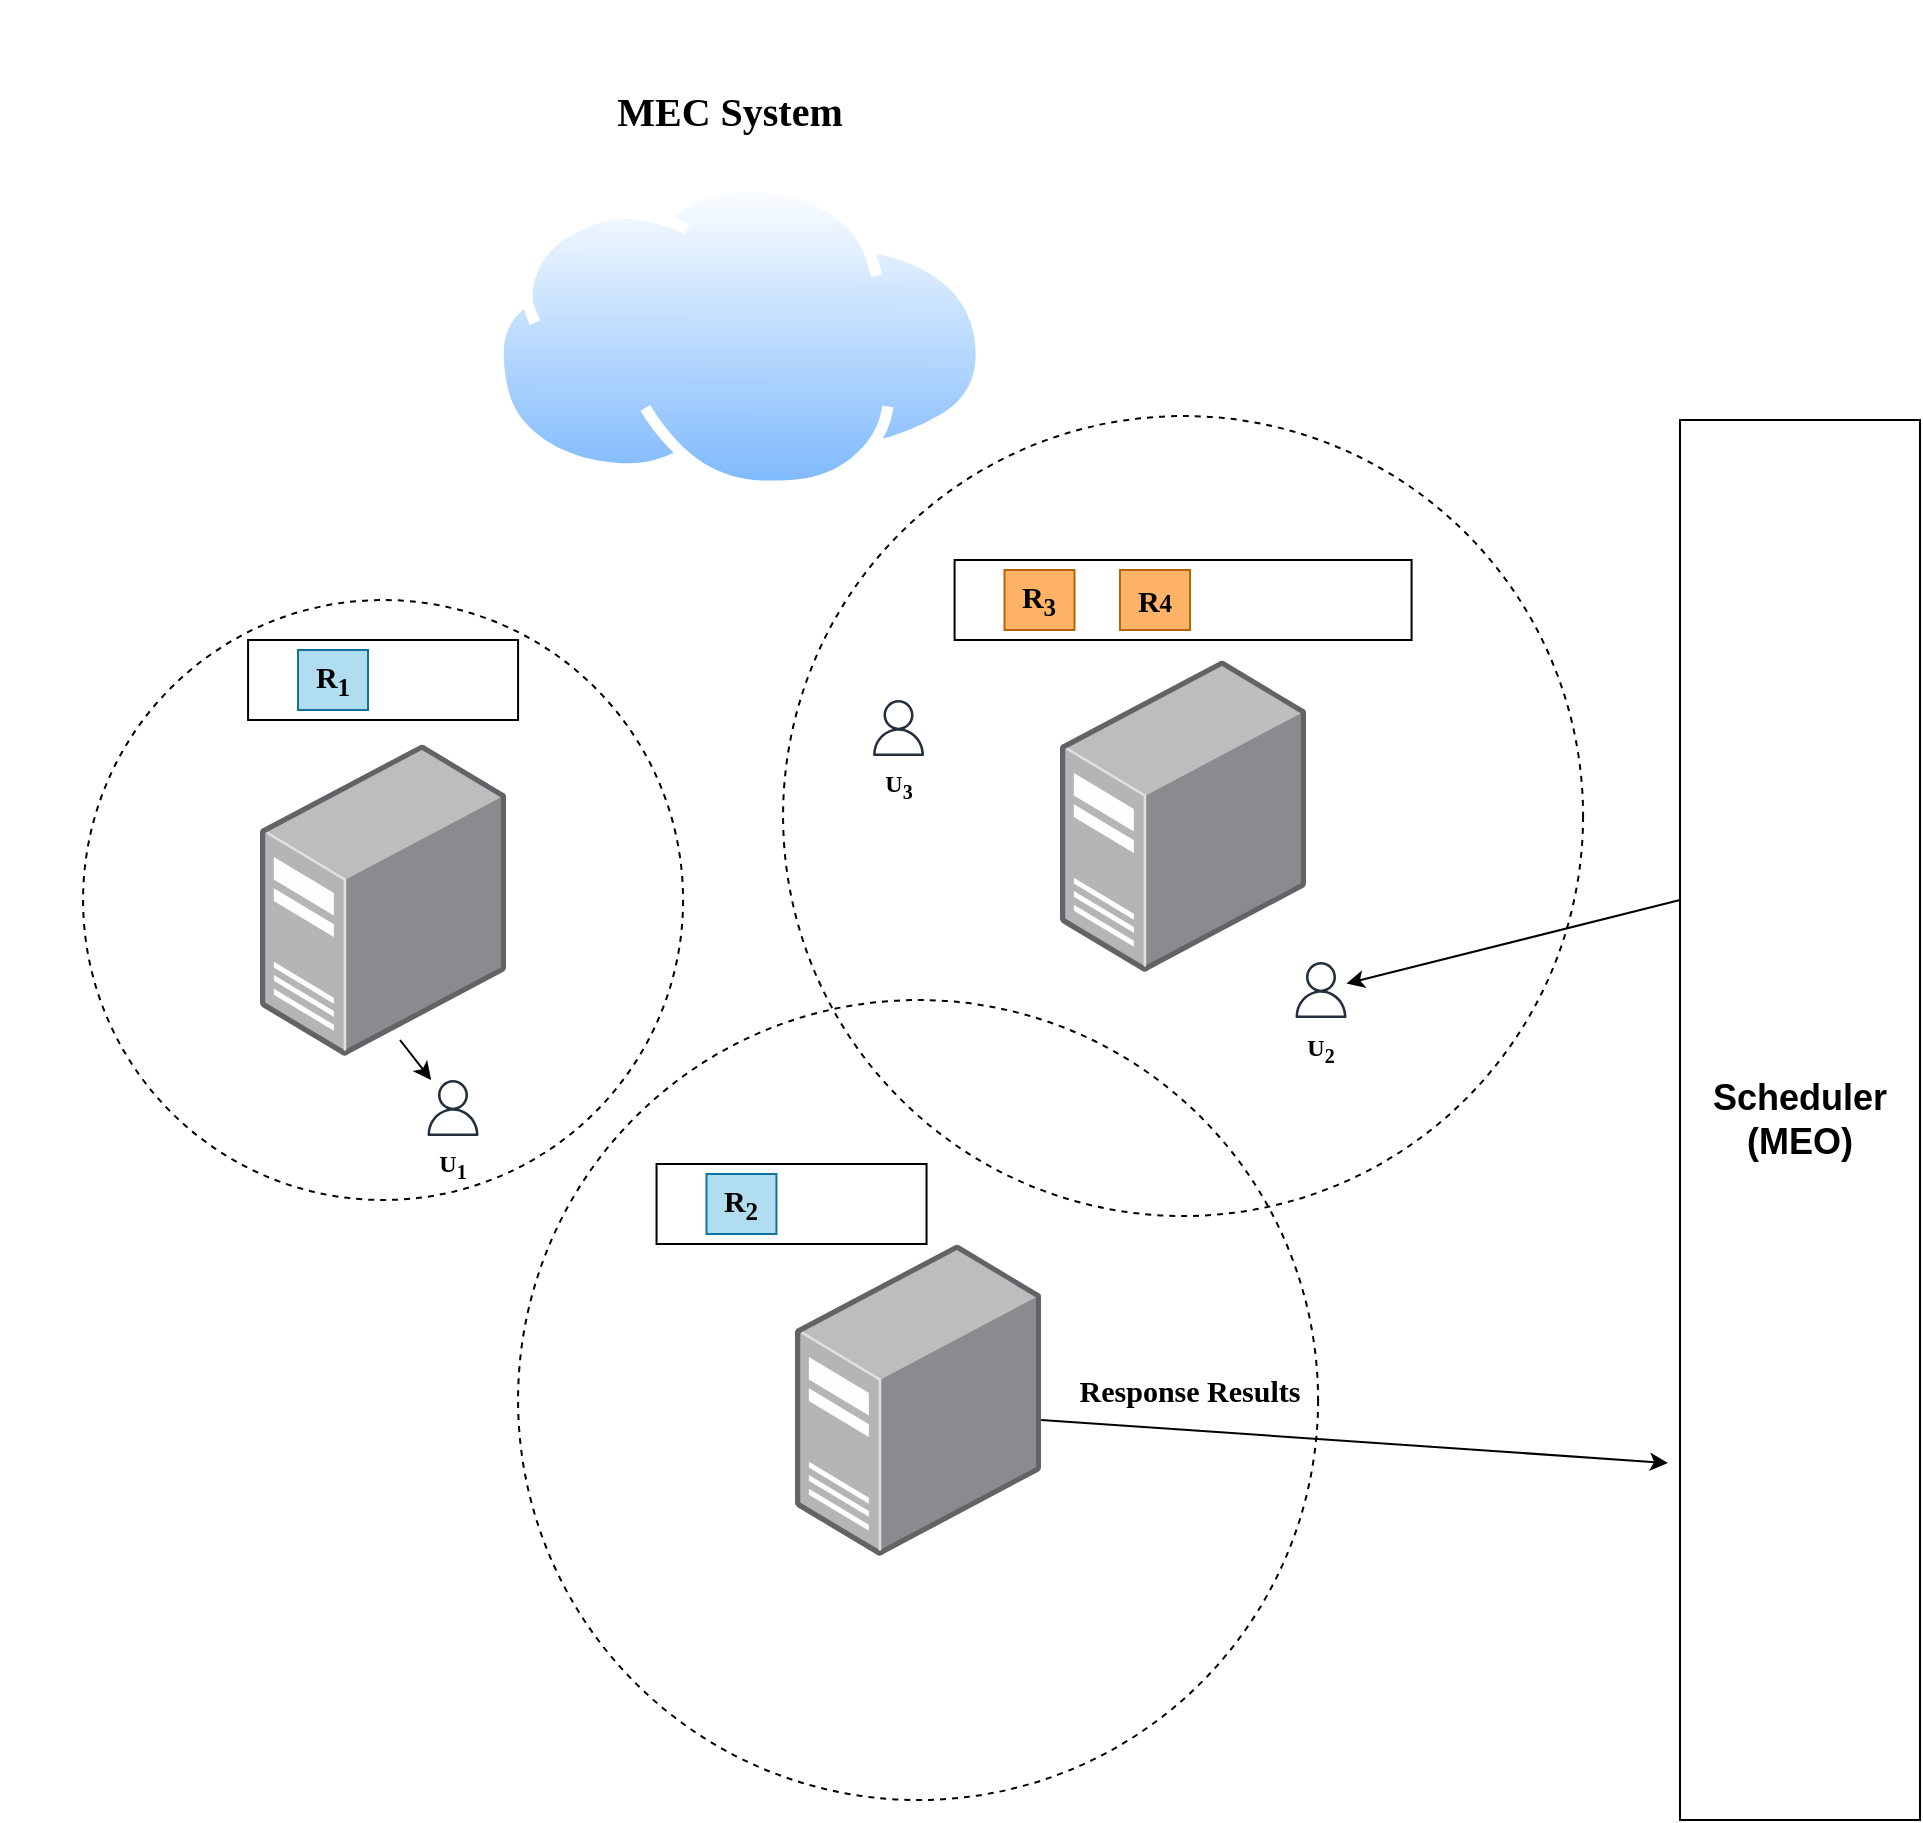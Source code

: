 <mxfile version="24.5.4" type="github">
  <diagram name="第 1 页" id="JoeD6NzNSS_i4DSreLfH">
    <mxGraphModel dx="3733" dy="1153" grid="1" gridSize="10" guides="1" tooltips="1" connect="1" arrows="1" fold="1" page="1" pageScale="1" pageWidth="827" pageHeight="1169" math="0" shadow="0">
      <root>
        <mxCell id="0" />
        <mxCell id="1" parent="0" />
        <mxCell id="8uZlXo2zn4zUqa4FPAqo-14" value="" style="group" parent="1" vertex="1" connectable="0">
          <mxGeometry x="-260" y="260" width="791.54" height="810" as="geometry" />
        </mxCell>
        <mxCell id="dlywzHCYDAKwAIvzZoa1-22" value="" style="ellipse;whiteSpace=wrap;html=1;aspect=fixed;fillColor=none;dashed=1;" vertex="1" parent="8uZlXo2zn4zUqa4FPAqo-14">
          <mxGeometry x="391.54" y="118" width="400" height="400" as="geometry" />
        </mxCell>
        <mxCell id="dlywzHCYDAKwAIvzZoa1-7" value="" style="ellipse;whiteSpace=wrap;html=1;aspect=fixed;fillColor=none;dashed=1;" vertex="1" parent="8uZlXo2zn4zUqa4FPAqo-14">
          <mxGeometry x="259.04" y="410" width="400" height="400" as="geometry" />
        </mxCell>
        <mxCell id="dlywzHCYDAKwAIvzZoa1-2" value="" style="ellipse;whiteSpace=wrap;html=1;aspect=fixed;fillColor=none;dashed=1;" vertex="1" parent="8uZlXo2zn4zUqa4FPAqo-14">
          <mxGeometry x="41.54" y="210" width="300" height="300" as="geometry" />
        </mxCell>
        <mxCell id="8uZlXo2zn4zUqa4FPAqo-18" value="" style="image;points=[];aspect=fixed;html=1;align=center;shadow=0;dashed=0;image=img/lib/allied_telesis/computer_and_terminals/Server_Desktop.svg;" parent="8uZlXo2zn4zUqa4FPAqo-14" vertex="1">
          <mxGeometry x="130.001" y="282.0" width="123.068" height="156" as="geometry" />
        </mxCell>
        <mxCell id="8uZlXo2zn4zUqa4FPAqo-20" value="" style="image;points=[];aspect=fixed;html=1;align=center;shadow=0;dashed=0;image=img/lib/allied_telesis/computer_and_terminals/Server_Desktop.svg;" parent="8uZlXo2zn4zUqa4FPAqo-14" vertex="1">
          <mxGeometry x="530.002" y="240.0" width="123.068" height="156" as="geometry" />
        </mxCell>
        <mxCell id="8uZlXo2zn4zUqa4FPAqo-19" value="" style="image;points=[];aspect=fixed;html=1;align=center;shadow=0;dashed=0;image=img/lib/allied_telesis/computer_and_terminals/Server_Desktop.svg;" parent="8uZlXo2zn4zUqa4FPAqo-14" vertex="1">
          <mxGeometry x="397.508" y="532.0" width="123.068" height="156" as="geometry" />
        </mxCell>
        <mxCell id="8uZlXo2zn4zUqa4FPAqo-22" value="" style="sketch=0;outlineConnect=0;fontColor=#232F3E;gradientColor=none;fillColor=#232F3D;strokeColor=none;dashed=0;verticalLabelPosition=bottom;verticalAlign=top;align=center;html=1;fontSize=12;fontStyle=0;aspect=fixed;pointerEvents=1;shape=mxgraph.aws4.user;" parent="8uZlXo2zn4zUqa4FPAqo-14" vertex="1">
          <mxGeometry x="212.5" y="450" width="28" height="28" as="geometry" />
        </mxCell>
        <mxCell id="8uZlXo2zn4zUqa4FPAqo-23" value="&lt;font face=&quot;Times New Roman&quot; style=&quot;font-size: 12px;&quot;&gt;&lt;b style=&quot;&quot;&gt;U&lt;sub&gt;1&lt;/sub&gt;&lt;/b&gt;&lt;/font&gt;" style="text;strokeColor=none;align=center;fillColor=none;html=1;verticalAlign=middle;whiteSpace=wrap;rounded=0;" parent="8uZlXo2zn4zUqa4FPAqo-14" vertex="1">
          <mxGeometry x="207" y="478" width="39" height="30" as="geometry" />
        </mxCell>
        <mxCell id="dlywzHCYDAKwAIvzZoa1-4" value="" style="rounded=0;whiteSpace=wrap;html=1;" vertex="1" parent="8uZlXo2zn4zUqa4FPAqo-14">
          <mxGeometry x="124.04" y="230" width="135" height="40" as="geometry" />
        </mxCell>
        <mxCell id="dlywzHCYDAKwAIvzZoa1-5" value="" style="whiteSpace=wrap;html=1;aspect=fixed;" vertex="1" parent="8uZlXo2zn4zUqa4FPAqo-14">
          <mxGeometry x="149" y="235" width="30" height="30" as="geometry" />
        </mxCell>
        <mxCell id="dlywzHCYDAKwAIvzZoa1-3" value="&lt;font size=&quot;1&quot; face=&quot;Times New Roman&quot; style=&quot;&quot;&gt;&lt;b style=&quot;font-size: 15px;&quot;&gt;R&lt;sub&gt;1&lt;/sub&gt;&lt;/b&gt;&lt;/font&gt;" style="text;strokeColor=#10739e;align=center;fillColor=#b1ddf0;html=1;verticalAlign=middle;whiteSpace=wrap;rounded=0;" vertex="1" parent="8uZlXo2zn4zUqa4FPAqo-14">
          <mxGeometry x="149.0" y="235" width="35" height="30" as="geometry" />
        </mxCell>
        <mxCell id="dlywzHCYDAKwAIvzZoa1-6" value="" style="endArrow=classic;html=1;rounded=0;" edge="1" parent="8uZlXo2zn4zUqa4FPAqo-14" target="8uZlXo2zn4zUqa4FPAqo-22">
          <mxGeometry width="50" height="50" relative="1" as="geometry">
            <mxPoint x="200" y="430" as="sourcePoint" />
            <mxPoint x="250" y="380" as="targetPoint" />
          </mxGeometry>
        </mxCell>
        <mxCell id="dlywzHCYDAKwAIvzZoa1-26" value="" style="sketch=0;outlineConnect=0;fontColor=#232F3E;gradientColor=none;fillColor=#232F3D;strokeColor=none;dashed=0;verticalLabelPosition=bottom;verticalAlign=top;align=center;html=1;fontSize=12;fontStyle=0;aspect=fixed;pointerEvents=1;shape=mxgraph.aws4.user;" vertex="1" parent="8uZlXo2zn4zUqa4FPAqo-14">
          <mxGeometry x="646.5" y="391" width="28" height="28" as="geometry" />
        </mxCell>
        <mxCell id="dlywzHCYDAKwAIvzZoa1-25" value="&lt;font face=&quot;Times New Roman&quot; style=&quot;font-size: 12px;&quot;&gt;&lt;b style=&quot;&quot;&gt;U&lt;sub&gt;2&lt;/sub&gt;&lt;/b&gt;&lt;/font&gt;" style="text;strokeColor=none;align=center;fillColor=none;html=1;verticalAlign=middle;whiteSpace=wrap;rounded=0;" vertex="1" parent="8uZlXo2zn4zUqa4FPAqo-14">
          <mxGeometry x="641" y="420" width="39" height="30" as="geometry" />
        </mxCell>
        <mxCell id="dlywzHCYDAKwAIvzZoa1-27" value="" style="rounded=0;whiteSpace=wrap;html=1;" vertex="1" parent="8uZlXo2zn4zUqa4FPAqo-14">
          <mxGeometry x="328.27" y="492" width="135" height="40" as="geometry" />
        </mxCell>
        <mxCell id="dlywzHCYDAKwAIvzZoa1-28" value="&lt;font size=&quot;1&quot; face=&quot;Times New Roman&quot; style=&quot;&quot;&gt;&lt;b style=&quot;font-size: 15px;&quot;&gt;R&lt;sub&gt;2&lt;/sub&gt;&lt;/b&gt;&lt;/font&gt;" style="text;strokeColor=#10739e;align=center;fillColor=#b1ddf0;html=1;verticalAlign=middle;whiteSpace=wrap;rounded=0;" vertex="1" parent="8uZlXo2zn4zUqa4FPAqo-14">
          <mxGeometry x="353.23" y="497" width="35" height="30" as="geometry" />
        </mxCell>
        <mxCell id="8uZlXo2zn4zUqa4FPAqo-17" value="" style="image;aspect=fixed;perimeter=ellipsePerimeter;html=1;align=center;shadow=0;dashed=0;spacingTop=3;image=img/lib/active_directory/internet_cloud.svg;" parent="8uZlXo2zn4zUqa4FPAqo-14" vertex="1">
          <mxGeometry x="246.001" width="247.619" height="156" as="geometry" />
        </mxCell>
        <mxCell id="dlywzHCYDAKwAIvzZoa1-31" value="" style="endArrow=classic;html=1;rounded=0;entryX=-0.05;entryY=0.745;entryDx=0;entryDy=0;entryPerimeter=0;" edge="1" parent="8uZlXo2zn4zUqa4FPAqo-14" target="dlywzHCYDAKwAIvzZoa1-35">
          <mxGeometry width="50" height="50" relative="1" as="geometry">
            <mxPoint x="520.58" y="620" as="sourcePoint" />
            <mxPoint x="721" y="577.98" as="targetPoint" />
          </mxGeometry>
        </mxCell>
        <mxCell id="dlywzHCYDAKwAIvzZoa1-32" value="&lt;font size=&quot;1&quot; face=&quot;Times New Roman&quot;&gt;&lt;b style=&quot;font-size: 15px;&quot;&gt;Response Results&lt;/b&gt;&lt;/font&gt;" style="text;strokeColor=none;align=center;fillColor=none;html=1;verticalAlign=middle;whiteSpace=wrap;rounded=0;rotation=0;" vertex="1" parent="8uZlXo2zn4zUqa4FPAqo-14">
          <mxGeometry x="530" y="590" width="130" height="30" as="geometry" />
        </mxCell>
        <mxCell id="dlywzHCYDAKwAIvzZoa1-38" value="" style="rounded=0;whiteSpace=wrap;html=1;" vertex="1" parent="8uZlXo2zn4zUqa4FPAqo-14">
          <mxGeometry x="477.29" y="190" width="228.5" height="40" as="geometry" />
        </mxCell>
        <mxCell id="dlywzHCYDAKwAIvzZoa1-39" value="&lt;font size=&quot;1&quot; face=&quot;Times New Roman&quot; style=&quot;&quot;&gt;&lt;b style=&quot;font-size: 15px;&quot;&gt;R&lt;sub&gt;3&lt;/sub&gt;&lt;/b&gt;&lt;/font&gt;" style="text;strokeColor=#b46504;align=center;fillColor=#FFB366;html=1;verticalAlign=middle;whiteSpace=wrap;rounded=0;" vertex="1" parent="8uZlXo2zn4zUqa4FPAqo-14">
          <mxGeometry x="502.25" y="195" width="35" height="30" as="geometry" />
        </mxCell>
        <mxCell id="dlywzHCYDAKwAIvzZoa1-40" value="&lt;font face=&quot;Times New Roman&quot; style=&quot;&quot;&gt;&lt;b style=&quot;font-size: 15px;&quot;&gt;R&lt;/b&gt;&lt;b style=&quot;font-size: 12.5px;&quot;&gt;4&lt;/b&gt;&lt;/font&gt;" style="text;strokeColor=#b46504;align=center;fillColor=#FFB366;html=1;verticalAlign=middle;whiteSpace=wrap;rounded=0;" vertex="1" parent="8uZlXo2zn4zUqa4FPAqo-14">
          <mxGeometry x="560" y="195" width="35" height="30" as="geometry" />
        </mxCell>
        <mxCell id="dlywzHCYDAKwAIvzZoa1-41" value="" style="sketch=0;outlineConnect=0;fontColor=#232F3E;gradientColor=none;fillColor=#232F3D;strokeColor=none;dashed=0;verticalLabelPosition=bottom;verticalAlign=top;align=center;html=1;fontSize=12;fontStyle=0;aspect=fixed;pointerEvents=1;shape=mxgraph.aws4.user;" vertex="1" parent="8uZlXo2zn4zUqa4FPAqo-14">
          <mxGeometry x="435.27" y="260" width="28" height="28" as="geometry" />
        </mxCell>
        <mxCell id="dlywzHCYDAKwAIvzZoa1-42" value="&lt;font face=&quot;Times New Roman&quot; style=&quot;font-size: 12px;&quot;&gt;&lt;b style=&quot;&quot;&gt;U&lt;sub&gt;3&lt;/sub&gt;&lt;/b&gt;&lt;/font&gt;" style="text;strokeColor=none;align=center;fillColor=none;html=1;verticalAlign=middle;whiteSpace=wrap;rounded=0;" vertex="1" parent="8uZlXo2zn4zUqa4FPAqo-14">
          <mxGeometry x="429.77" y="288" width="39" height="30" as="geometry" />
        </mxCell>
        <mxCell id="8uZlXo2zn4zUqa4FPAqo-15" value="&lt;font size=&quot;1&quot; face=&quot;Times New Roman&quot; style=&quot;&quot;&gt;&lt;b style=&quot;font-size: 20px;&quot;&gt;MEC System&lt;/b&gt;&lt;/font&gt;" style="text;strokeColor=none;align=center;fillColor=none;html=1;verticalAlign=middle;whiteSpace=wrap;rounded=0;" parent="1" vertex="1">
          <mxGeometry x="-145.813" y="170" width="501.818" height="109.2" as="geometry" />
        </mxCell>
        <mxCell id="dlywzHCYDAKwAIvzZoa1-35" value="&lt;font style=&quot;font-size: 18px;&quot;&gt;&lt;b&gt;Scheduler&lt;/b&gt;&lt;/font&gt;&lt;div&gt;&lt;font style=&quot;font-size: 18px;&quot;&gt;&lt;b&gt;(MEO)&lt;/b&gt;&lt;/font&gt;&lt;/div&gt;" style="rounded=0;whiteSpace=wrap;html=1;" vertex="1" parent="1">
          <mxGeometry x="580" y="380" width="120" height="700" as="geometry" />
        </mxCell>
        <mxCell id="dlywzHCYDAKwAIvzZoa1-36" value="" style="endArrow=classic;html=1;rounded=0;" edge="1" parent="1" target="dlywzHCYDAKwAIvzZoa1-26">
          <mxGeometry width="50" height="50" relative="1" as="geometry">
            <mxPoint x="580" y="620" as="sourcePoint" />
            <mxPoint x="630" y="570" as="targetPoint" />
          </mxGeometry>
        </mxCell>
      </root>
    </mxGraphModel>
  </diagram>
</mxfile>
